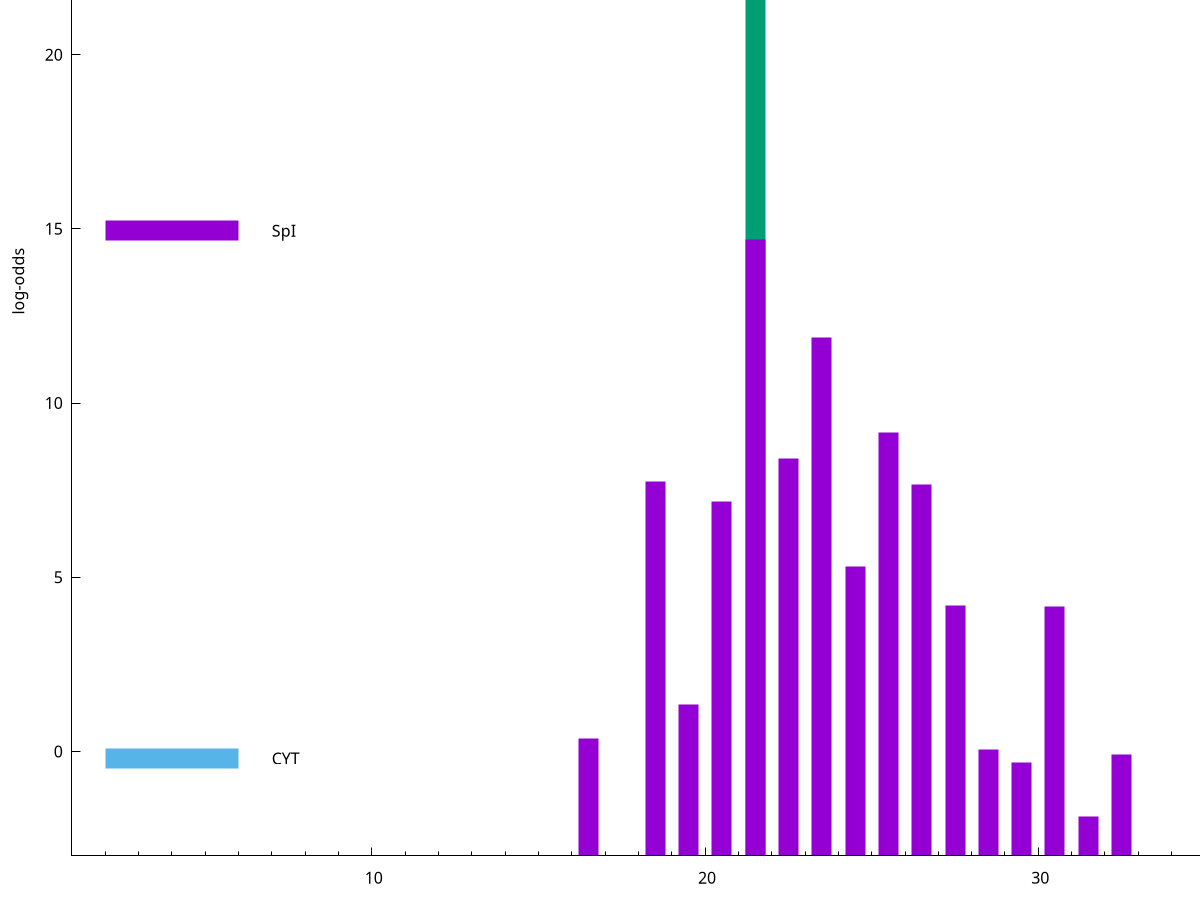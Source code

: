 set title "LipoP predictions for SRR4017849.gff"
set size 2., 1.4
set xrange [1:70] 
set mxtics 10
set yrange [-3:30]
set y2range [0:33]
set ylabel "log-odds"
set term postscript eps color solid "Helvetica" 30
set output "SRR4017849.gff77.eps"
set arrow from 2,28.165 to 6,28.165 nohead lt 2 lw 20
set label "SpII" at 7,28.165
set arrow from 2,14.9487 to 6,14.9487 nohead lt 1 lw 20
set label "SpI" at 7,14.9487
set arrow from 2,-0.200913 to 6,-0.200913 nohead lt 3 lw 20
set label "CYT" at 7,-0.200913
set arrow from 2,28.165 to 6,28.165 nohead lt 2 lw 20
set label "SpII" at 7,28.165
# NOTE: The scores below are the log-odds scores with the threshold
# NOTE: subtracted (a hack to make gnuplot make the histogram all
# NOTE: look nice).
plot "-" axes x1y2 title "" with impulses lt 2 lw 20, "-" axes x1y2 title "" with impulses lt 1 lw 20
21.500000 31.165000
e
21.500000 17.683800
23.500000 14.873200
25.500000 12.156010
22.500000 11.402760
18.500000 10.735150
26.500000 10.675580
20.500000 10.168040
24.500000 8.309290
27.500000 7.177330
30.500000 7.166450
19.500000 4.352280
16.500000 3.378844
28.500000 3.040495
32.500000 2.910361
29.500000 2.687731
31.500000 1.126580
e
exit
